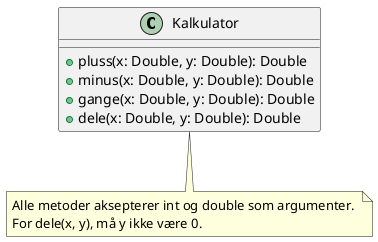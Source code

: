 'Oppgave 6a, IT-2 Eksamen, Vår 2024
@startuml Kalkulator
class Kalkulator {
    +pluss(x: Double, y: Double): Double
    +minus(x: Double, y: Double): Double
    +gange(x: Double, y: Double): Double
    +dele(x: Double, y: Double): Double
}

note "Alle metoder aksepterer int og double som argumenter. \nFor dele(x, y), må y ikke være 0." as N1
Kalkulator .. N1
@enduml

'Smidig IT-2  © TIP AS, 2024